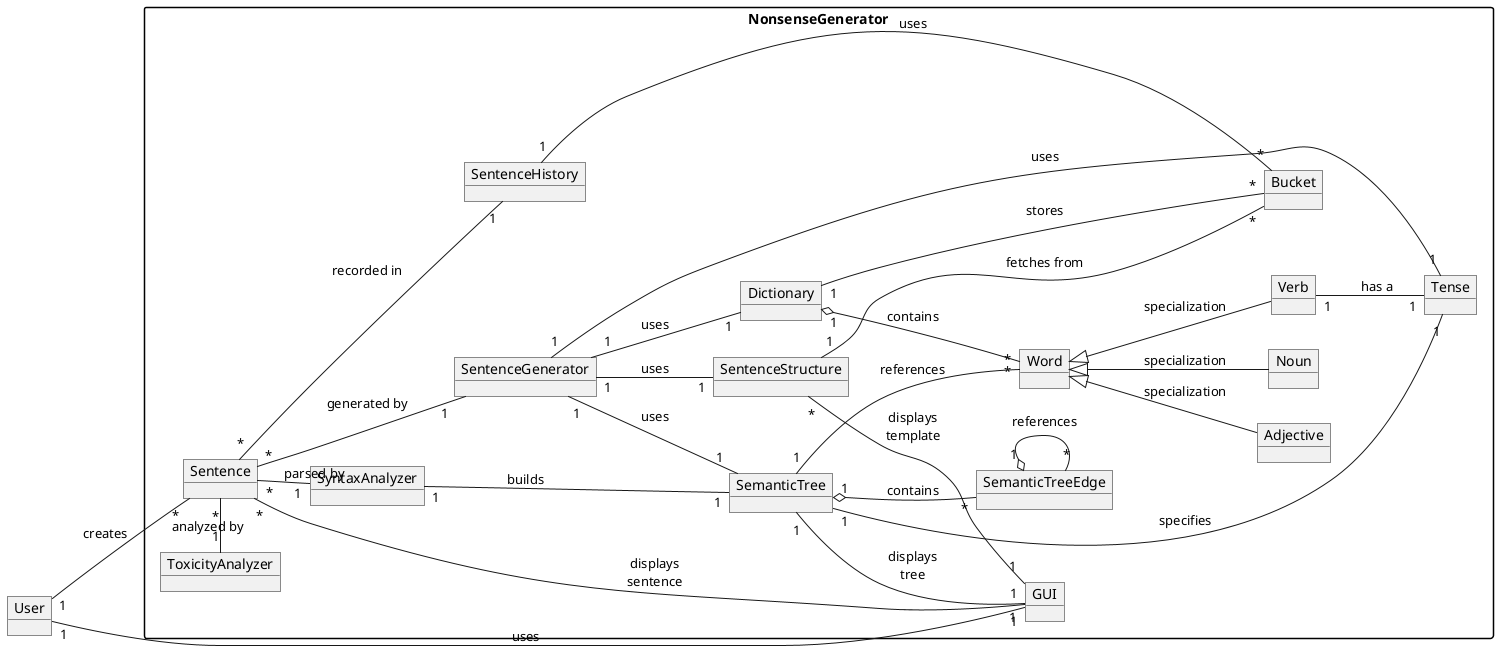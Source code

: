 @startuml domainmodeldiagram
left to right direction
skinparam packageStyle rectangle

object User

package NonsenseGenerator {
    object ToxicityAnalyzer
    object SyntaxAnalyzer
    object GUI
    object Sentence
    object SentenceHistory
    object SentenceGenerator
    object SemanticTree
    object SentenceStructure
    object Word
    object Noun
    object Verb
    object Adjective
    object Dictionary
    object Bucket
    object Tense
    object SemanticTreeEdge
}

User "1" -- "*" Sentence : "creates"
User "1" -- "1" GUI : "uses"

Sentence "*" -Left- "1" ToxicityAnalyzer : "analyzed by"
Sentence "*" -- "1" SentenceHistory : "recorded in"
Sentence "*" -Right- "1" SyntaxAnalyzer : "parsed by"
Sentence "*" -- "1" SentenceGenerator : "generated by"
Sentence "*" -- "1" GUI : "displays\nsentence"

Word <|-- Noun : "specialization"
Word <|-- Verb : "specialization"
Word <|-- Adjective : "specialization"
Verb "1" -- "1" Tense : "has a"

Dictionary "1" o-- "*" Word : "contains"
Dictionary "1" - "*" Bucket : "stores"

SentenceHistory "1" ---- "*" Bucket : "uses"

SentenceGenerator "1" -- "1" SentenceStructure : "uses"
SentenceGenerator "1" -- "1" Dictionary : "uses"
SentenceGenerator "1" - "1" SemanticTree : "uses"
SentenceGenerator "1" -- "1" Tense : "uses"

SyntaxAnalyzer "1" -- "1" SemanticTree : "builds"
SemanticTree "1" -- "*" Word : "references"
SemanticTree "1" -- "1" Tense : "specifies"

SentenceStructure "1" -- "*" Bucket : "fetches from"
SentenceStructure "*" -- "1" GUI : "displays\ntemplate"

SemanticTree "1" -- "1" GUI : "displays\ntree"
SemanticTree "1" o-- "*" SemanticTreeEdge : "contains"
SemanticTreeEdge "1" o-- "*" SemanticTreeEdge : "references"
@enduml